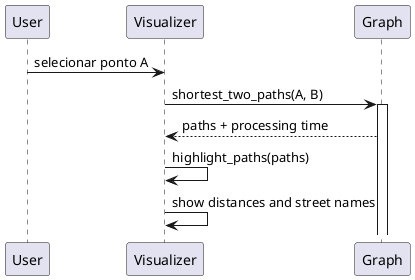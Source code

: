 @startuml
participant User
participant Visualizer
participant Graph

User -> Visualizer: selecionar ponto A
Visualizer -> Graph: shortest_two_paths(A, B)
activate Graph
Graph --> Visualizer: paths + processing time
Visualizer -> Visualizer: highlight_paths(paths)
Visualizer -> Visualizer: show distances and street names
@enduml